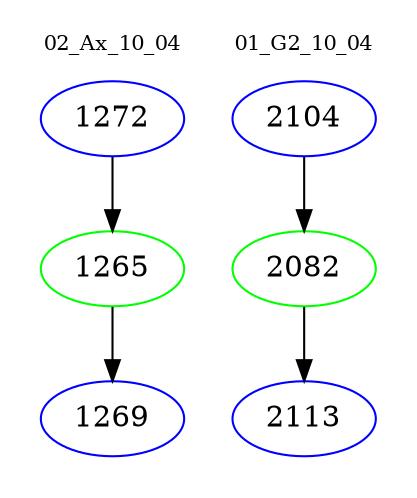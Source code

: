 digraph{
subgraph cluster_0 {
color = white
label = "02_Ax_10_04";
fontsize=10;
T0_1272 [label="1272", color="blue"]
T0_1272 -> T0_1265 [color="black"]
T0_1265 [label="1265", color="green"]
T0_1265 -> T0_1269 [color="black"]
T0_1269 [label="1269", color="blue"]
}
subgraph cluster_1 {
color = white
label = "01_G2_10_04";
fontsize=10;
T1_2104 [label="2104", color="blue"]
T1_2104 -> T1_2082 [color="black"]
T1_2082 [label="2082", color="green"]
T1_2082 -> T1_2113 [color="black"]
T1_2113 [label="2113", color="blue"]
}
}
